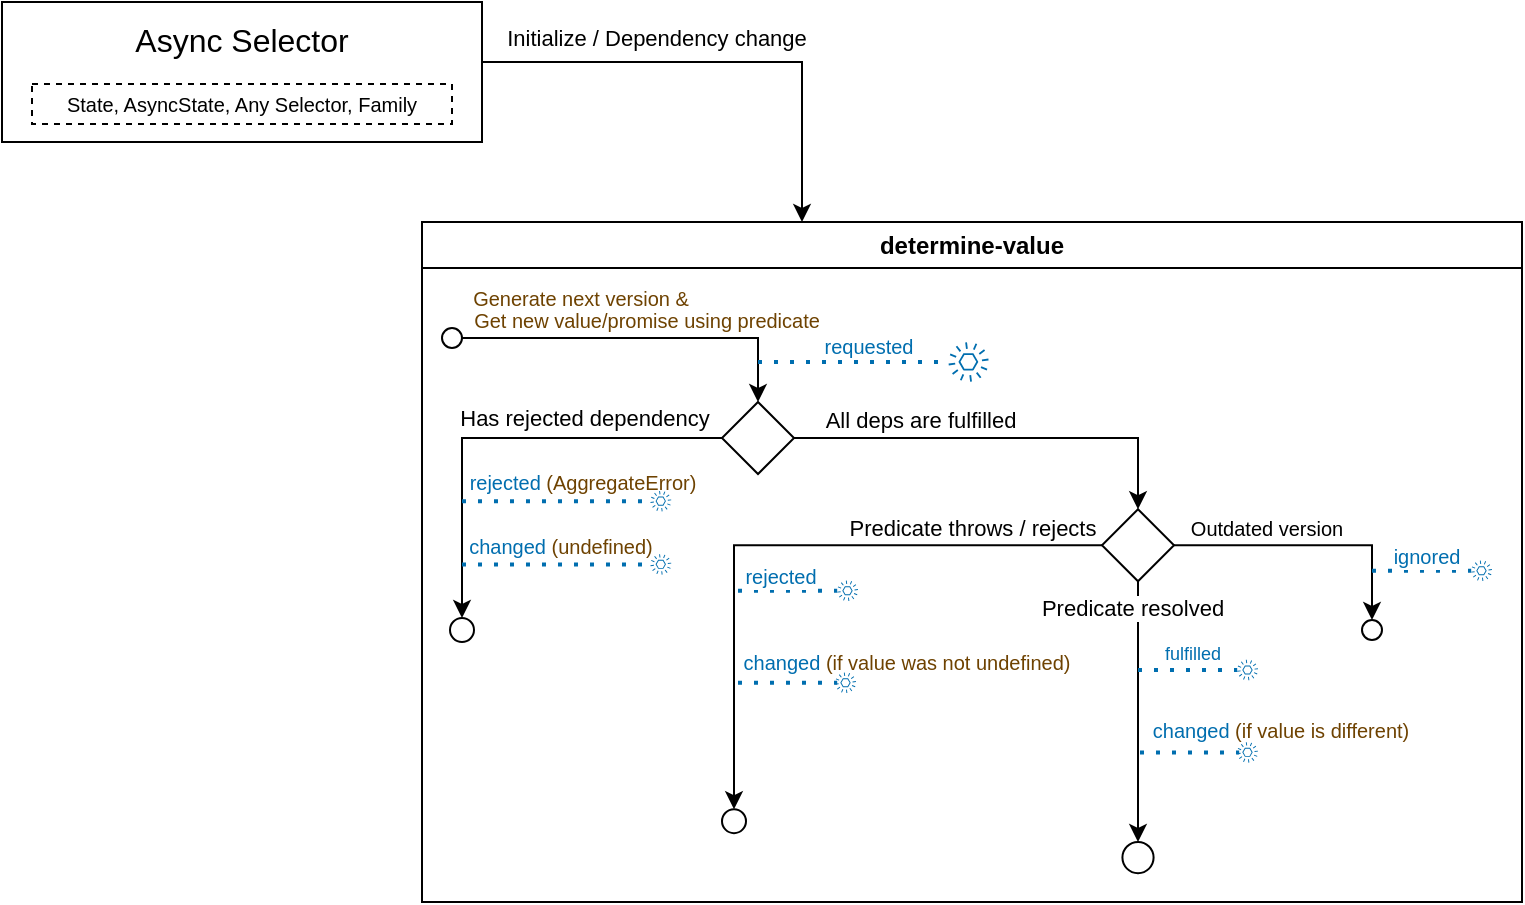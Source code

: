 <mxfile version="22.1.11" type="device">
  <diagram name="Page-1" id="QvSBZLEqIUIdHDqtxOwy">
    <mxGraphModel dx="1045" dy="642" grid="1" gridSize="10" guides="1" tooltips="1" connect="1" arrows="1" fold="1" page="1" pageScale="1" pageWidth="827" pageHeight="1169" math="0" shadow="0">
      <root>
        <mxCell id="0" />
        <mxCell id="1" parent="0" />
        <mxCell id="o502WZjlLaNd6FzAddv2-1" value="" style="rounded=0;whiteSpace=wrap;html=1;" vertex="1" parent="1">
          <mxGeometry x="40" y="50" width="240" height="70" as="geometry" />
        </mxCell>
        <mxCell id="o502WZjlLaNd6FzAddv2-2" value="Async Selector" style="text;html=1;strokeColor=none;fillColor=none;align=center;verticalAlign=middle;whiteSpace=wrap;rounded=0;fontSize=16;" vertex="1" parent="1">
          <mxGeometry x="105" y="54" width="110" height="30" as="geometry" />
        </mxCell>
        <mxCell id="o502WZjlLaNd6FzAddv2-3" value="" style="group" vertex="1" connectable="0" parent="1">
          <mxGeometry x="75" y="67" width="190" height="44" as="geometry" />
        </mxCell>
        <mxCell id="o502WZjlLaNd6FzAddv2-4" value="&lt;font style=&quot;font-size: 10px;&quot;&gt;State, AsyncState, Any Selector, Family&lt;/font&gt;" style="rounded=0;whiteSpace=wrap;html=1;dashed=1;" vertex="1" parent="o502WZjlLaNd6FzAddv2-3">
          <mxGeometry x="-20" y="24" width="210" height="20" as="geometry" />
        </mxCell>
        <mxCell id="o502WZjlLaNd6FzAddv2-5" value="determine-value" style="swimlane;whiteSpace=wrap;html=1;" vertex="1" parent="1">
          <mxGeometry x="250" y="160" width="550" height="340" as="geometry" />
        </mxCell>
        <mxCell id="o502WZjlLaNd6FzAddv2-6" style="edgeStyle=orthogonalEdgeStyle;rounded=0;orthogonalLoop=1;jettySize=auto;html=1;" edge="1" parent="o502WZjlLaNd6FzAddv2-5" source="o502WZjlLaNd6FzAddv2-8" target="o502WZjlLaNd6FzAddv2-13">
          <mxGeometry relative="1" as="geometry" />
        </mxCell>
        <mxCell id="o502WZjlLaNd6FzAddv2-7" value="&lt;font color=&quot;#6e4201&quot; style=&quot;font-size: 10px;&quot;&gt;Get new value/promise using predicate&lt;/font&gt;" style="edgeLabel;html=1;align=center;verticalAlign=middle;resizable=0;points=[];fontSize=10;" vertex="1" connectable="0" parent="o502WZjlLaNd6FzAddv2-6">
          <mxGeometry x="0.006" y="1" relative="1" as="geometry">
            <mxPoint x="1" y="-8" as="offset" />
          </mxGeometry>
        </mxCell>
        <mxCell id="o502WZjlLaNd6FzAddv2-8" value="" style="ellipse;whiteSpace=wrap;html=1;aspect=fixed;" vertex="1" parent="o502WZjlLaNd6FzAddv2-5">
          <mxGeometry x="10" y="53" width="10" height="10" as="geometry" />
        </mxCell>
        <mxCell id="o502WZjlLaNd6FzAddv2-50" value="" style="edgeStyle=orthogonalEdgeStyle;rounded=0;orthogonalLoop=1;jettySize=auto;html=1;" edge="1" parent="o502WZjlLaNd6FzAddv2-5" source="o502WZjlLaNd6FzAddv2-13" target="o502WZjlLaNd6FzAddv2-49">
          <mxGeometry relative="1" as="geometry">
            <mxPoint x="20" y="191" as="targetPoint" />
            <Array as="points">
              <mxPoint x="20" y="108" />
            </Array>
          </mxGeometry>
        </mxCell>
        <mxCell id="o502WZjlLaNd6FzAddv2-51" value="Has rejected dependency" style="edgeLabel;html=1;align=center;verticalAlign=middle;resizable=0;points=[];" vertex="1" connectable="0" parent="o502WZjlLaNd6FzAddv2-50">
          <mxGeometry x="-0.354" relative="1" as="geometry">
            <mxPoint x="2" y="-10" as="offset" />
          </mxGeometry>
        </mxCell>
        <mxCell id="o502WZjlLaNd6FzAddv2-81" style="edgeStyle=orthogonalEdgeStyle;rounded=0;orthogonalLoop=1;jettySize=auto;html=1;" edge="1" parent="o502WZjlLaNd6FzAddv2-5" source="o502WZjlLaNd6FzAddv2-13" target="o502WZjlLaNd6FzAddv2-83">
          <mxGeometry relative="1" as="geometry">
            <mxPoint x="290" y="141" as="targetPoint" />
          </mxGeometry>
        </mxCell>
        <mxCell id="o502WZjlLaNd6FzAddv2-82" value="All deps are fulfilled" style="edgeLabel;html=1;align=center;verticalAlign=middle;resizable=0;points=[];" vertex="1" connectable="0" parent="o502WZjlLaNd6FzAddv2-81">
          <mxGeometry x="-0.62" y="2" relative="1" as="geometry">
            <mxPoint x="23" y="-7" as="offset" />
          </mxGeometry>
        </mxCell>
        <mxCell id="o502WZjlLaNd6FzAddv2-13" value="" style="rhombus;whiteSpace=wrap;html=1;" vertex="1" parent="o502WZjlLaNd6FzAddv2-5">
          <mxGeometry x="150" y="90" width="36" height="36" as="geometry" />
        </mxCell>
        <mxCell id="o502WZjlLaNd6FzAddv2-23" value="" style="group" vertex="1" connectable="0" parent="o502WZjlLaNd6FzAddv2-5">
          <mxGeometry x="168" y="60" width="115.29" height="20" as="geometry" />
        </mxCell>
        <mxCell id="o502WZjlLaNd6FzAddv2-24" value="" style="endArrow=none;dashed=1;html=1;dashPattern=1 3;strokeWidth=2;rounded=0;fillColor=#1ba1e2;strokeColor=#006EAF;" edge="1" parent="o502WZjlLaNd6FzAddv2-23" target="o502WZjlLaNd6FzAddv2-26">
          <mxGeometry width="50" height="50" relative="1" as="geometry">
            <mxPoint y="10" as="sourcePoint" />
            <mxPoint x="20" y="30" as="targetPoint" />
          </mxGeometry>
        </mxCell>
        <mxCell id="o502WZjlLaNd6FzAddv2-25" value="&lt;font style=&quot;font-size: 10px;&quot;&gt;requested&lt;/font&gt;" style="edgeLabel;html=1;align=center;verticalAlign=middle;resizable=0;points=[];fontSize=9;fontColor=#006EAF;" vertex="1" connectable="0" parent="o502WZjlLaNd6FzAddv2-24">
          <mxGeometry x="0.211" relative="1" as="geometry">
            <mxPoint x="-3" y="-8" as="offset" />
          </mxGeometry>
        </mxCell>
        <mxCell id="o502WZjlLaNd6FzAddv2-26" value="" style="sketch=0;outlineConnect=0;fontColor=#ffffff;fillColor=#006EAF;strokeColor=#006EAF;dashed=0;verticalLabelPosition=bottom;verticalAlign=top;align=center;html=1;fontSize=12;fontStyle=0;aspect=fixed;pointerEvents=1;shape=mxgraph.aws4.event;" vertex="1" parent="o502WZjlLaNd6FzAddv2-23">
          <mxGeometry x="95.29" width="20" height="20" as="geometry" />
        </mxCell>
        <mxCell id="o502WZjlLaNd6FzAddv2-47" value="" style="group" vertex="1" connectable="0" parent="o502WZjlLaNd6FzAddv2-5">
          <mxGeometry x="288.29" y="120.0" width="60.0" height="10.409" as="geometry" />
        </mxCell>
        <mxCell id="o502WZjlLaNd6FzAddv2-49" value="" style="ellipse;whiteSpace=wrap;html=1;" vertex="1" parent="o502WZjlLaNd6FzAddv2-5">
          <mxGeometry x="14" y="198" width="12" height="12" as="geometry" />
        </mxCell>
        <mxCell id="o502WZjlLaNd6FzAddv2-87" value="" style="edgeStyle=orthogonalEdgeStyle;rounded=0;orthogonalLoop=1;jettySize=auto;html=1;" edge="1" parent="o502WZjlLaNd6FzAddv2-5" source="o502WZjlLaNd6FzAddv2-83" target="o502WZjlLaNd6FzAddv2-86">
          <mxGeometry relative="1" as="geometry" />
        </mxCell>
        <mxCell id="o502WZjlLaNd6FzAddv2-88" value="Predicate throws / rejects" style="edgeLabel;html=1;align=center;verticalAlign=middle;resizable=0;points=[];" vertex="1" connectable="0" parent="o502WZjlLaNd6FzAddv2-87">
          <mxGeometry x="-0.005" y="1" relative="1" as="geometry">
            <mxPoint x="92" y="-10" as="offset" />
          </mxGeometry>
        </mxCell>
        <mxCell id="o502WZjlLaNd6FzAddv2-99" value="" style="edgeStyle=orthogonalEdgeStyle;rounded=0;orthogonalLoop=1;jettySize=auto;html=1;" edge="1" parent="o502WZjlLaNd6FzAddv2-5" source="o502WZjlLaNd6FzAddv2-83" target="o502WZjlLaNd6FzAddv2-98">
          <mxGeometry relative="1" as="geometry" />
        </mxCell>
        <mxCell id="o502WZjlLaNd6FzAddv2-100" value="Predicate resolved" style="edgeLabel;html=1;align=center;verticalAlign=middle;resizable=0;points=[];" vertex="1" connectable="0" parent="o502WZjlLaNd6FzAddv2-99">
          <mxGeometry x="-0.741" y="2" relative="1" as="geometry">
            <mxPoint x="-5" y="-4" as="offset" />
          </mxGeometry>
        </mxCell>
        <mxCell id="o502WZjlLaNd6FzAddv2-83" value="" style="rhombus;whiteSpace=wrap;html=1;" vertex="1" parent="o502WZjlLaNd6FzAddv2-5">
          <mxGeometry x="340" y="143.61" width="36" height="36" as="geometry" />
        </mxCell>
        <mxCell id="o502WZjlLaNd6FzAddv2-73" style="edgeStyle=orthogonalEdgeStyle;rounded=0;orthogonalLoop=1;jettySize=auto;html=1;entryX=0.5;entryY=0;entryDx=0;entryDy=0;" edge="1" parent="o502WZjlLaNd6FzAddv2-5" target="o502WZjlLaNd6FzAddv2-75" source="o502WZjlLaNd6FzAddv2-83">
          <mxGeometry relative="1" as="geometry">
            <mxPoint x="387.71" y="148.2" as="sourcePoint" />
          </mxGeometry>
        </mxCell>
        <mxCell id="o502WZjlLaNd6FzAddv2-74" value="Outdated version" style="edgeLabel;html=1;align=center;verticalAlign=middle;resizable=0;points=[];rotation=0;fontSize=10;" vertex="1" connectable="0" parent="o502WZjlLaNd6FzAddv2-73">
          <mxGeometry x="-0.602" y="-1" relative="1" as="geometry">
            <mxPoint x="19" y="-10" as="offset" />
          </mxGeometry>
        </mxCell>
        <mxCell id="o502WZjlLaNd6FzAddv2-75" value="" style="ellipse;whiteSpace=wrap;html=1;aspect=fixed;" vertex="1" parent="o502WZjlLaNd6FzAddv2-5">
          <mxGeometry x="470" y="199.0" width="10" height="10" as="geometry" />
        </mxCell>
        <mxCell id="o502WZjlLaNd6FzAddv2-85" value="" style="group" vertex="1" connectable="0" parent="o502WZjlLaNd6FzAddv2-5">
          <mxGeometry x="475" y="169.2" width="60.0" height="10.409" as="geometry" />
        </mxCell>
        <mxCell id="o502WZjlLaNd6FzAddv2-76" value="" style="endArrow=none;dashed=1;html=1;dashPattern=1 3;strokeWidth=2;rounded=0;fillColor=#1ba1e2;strokeColor=#006EAF;" edge="1" parent="o502WZjlLaNd6FzAddv2-85" target="o502WZjlLaNd6FzAddv2-78">
          <mxGeometry width="50" height="50" relative="1" as="geometry">
            <mxPoint y="5.2" as="sourcePoint" />
            <mxPoint x="10.409" y="25.2" as="targetPoint" />
          </mxGeometry>
        </mxCell>
        <mxCell id="o502WZjlLaNd6FzAddv2-77" value="ignored" style="edgeLabel;html=1;align=center;verticalAlign=middle;resizable=0;points=[];fontSize=10;fontColor=#006EAF;" vertex="1" connectable="0" parent="o502WZjlLaNd6FzAddv2-76">
          <mxGeometry x="0.211" relative="1" as="geometry">
            <mxPoint x="-3" y="-8" as="offset" />
          </mxGeometry>
        </mxCell>
        <mxCell id="o502WZjlLaNd6FzAddv2-78" value="" style="sketch=0;outlineConnect=0;fontColor=#ffffff;fillColor=#006EAF;strokeColor=#006EAF;dashed=0;verticalLabelPosition=bottom;verticalAlign=top;align=center;html=1;fontSize=12;fontStyle=0;aspect=fixed;pointerEvents=1;shape=mxgraph.aws4.event;" vertex="1" parent="o502WZjlLaNd6FzAddv2-85">
          <mxGeometry x="49.591" width="10.409" height="10.409" as="geometry" />
        </mxCell>
        <mxCell id="o502WZjlLaNd6FzAddv2-86" value="" style="ellipse;whiteSpace=wrap;html=1;" vertex="1" parent="o502WZjlLaNd6FzAddv2-5">
          <mxGeometry x="150" y="293.59" width="12" height="12" as="geometry" />
        </mxCell>
        <mxCell id="o502WZjlLaNd6FzAddv2-98" value="" style="ellipse;whiteSpace=wrap;html=1;" vertex="1" parent="o502WZjlLaNd6FzAddv2-5">
          <mxGeometry x="350.21" y="310" width="15.59" height="15.59" as="geometry" />
        </mxCell>
        <mxCell id="o502WZjlLaNd6FzAddv2-107" value="" style="group" vertex="1" connectable="0" parent="o502WZjlLaNd6FzAddv2-5">
          <mxGeometry x="358" y="260" width="60.0" height="10.409" as="geometry" />
        </mxCell>
        <mxCell id="o502WZjlLaNd6FzAddv2-108" value="" style="endArrow=none;dashed=1;html=1;dashPattern=1 3;strokeWidth=2;rounded=0;fillColor=#1ba1e2;strokeColor=#006EAF;" edge="1" parent="o502WZjlLaNd6FzAddv2-107">
          <mxGeometry width="50" height="50" relative="1" as="geometry">
            <mxPoint x="1" y="5.2" as="sourcePoint" />
            <mxPoint x="50.591" y="5.204" as="targetPoint" />
          </mxGeometry>
        </mxCell>
        <mxCell id="o502WZjlLaNd6FzAddv2-109" value="changed &lt;font color=&quot;#6e4201&quot;&gt;(if value is different)&lt;/font&gt;" style="edgeLabel;html=1;align=center;verticalAlign=middle;resizable=0;points=[];fontSize=10;fontColor=#006EAF;" vertex="1" connectable="0" parent="o502WZjlLaNd6FzAddv2-108">
          <mxGeometry x="0.211" relative="1" as="geometry">
            <mxPoint x="40" y="-11" as="offset" />
          </mxGeometry>
        </mxCell>
        <mxCell id="o502WZjlLaNd6FzAddv2-110" value="" style="sketch=0;outlineConnect=0;fontColor=#ffffff;fillColor=#006EAF;strokeColor=#006EAF;dashed=0;verticalLabelPosition=bottom;verticalAlign=top;align=center;html=1;fontSize=12;fontStyle=0;aspect=fixed;pointerEvents=1;shape=mxgraph.aws4.event;" vertex="1" parent="o502WZjlLaNd6FzAddv2-107">
          <mxGeometry x="49.591" width="10.409" height="10.409" as="geometry" />
        </mxCell>
        <mxCell id="o502WZjlLaNd6FzAddv2-20" style="edgeStyle=orthogonalEdgeStyle;rounded=0;orthogonalLoop=1;jettySize=auto;html=1;" edge="1" parent="1" source="o502WZjlLaNd6FzAddv2-1" target="o502WZjlLaNd6FzAddv2-5">
          <mxGeometry relative="1" as="geometry">
            <Array as="points">
              <mxPoint x="440" y="80" />
            </Array>
          </mxGeometry>
        </mxCell>
        <mxCell id="o502WZjlLaNd6FzAddv2-21" value="Initialize / Dependency change" style="edgeLabel;html=1;align=center;verticalAlign=middle;resizable=0;points=[];" vertex="1" connectable="0" parent="o502WZjlLaNd6FzAddv2-20">
          <mxGeometry x="-0.627" y="1" relative="1" as="geometry">
            <mxPoint x="42" y="-11" as="offset" />
          </mxGeometry>
        </mxCell>
        <mxCell id="o502WZjlLaNd6FzAddv2-27" value="&lt;font color=&quot;#6e4201&quot; style=&quot;font-size: 10px;&quot;&gt;Generate next version &amp;amp;&lt;/font&gt;" style="edgeLabel;html=1;align=center;verticalAlign=middle;resizable=0;points=[];fontSize=10;" vertex="1" connectable="0" parent="1">
          <mxGeometry x="328.588" y="197.98" as="geometry" />
        </mxCell>
        <mxCell id="o502WZjlLaNd6FzAddv2-56" value="" style="group" vertex="1" connectable="0" parent="1">
          <mxGeometry x="270" y="294.39" width="114" height="10.41" as="geometry" />
        </mxCell>
        <mxCell id="o502WZjlLaNd6FzAddv2-57" value="" style="group" vertex="1" connectable="0" parent="o502WZjlLaNd6FzAddv2-56">
          <mxGeometry width="114" height="10.41" as="geometry" />
        </mxCell>
        <mxCell id="o502WZjlLaNd6FzAddv2-58" value="" style="endArrow=none;dashed=1;html=1;dashPattern=1 3;strokeWidth=2;rounded=0;fillColor=#1ba1e2;strokeColor=#006EAF;" edge="1" parent="o502WZjlLaNd6FzAddv2-57" target="o502WZjlLaNd6FzAddv2-60">
          <mxGeometry width="50" height="50" relative="1" as="geometry">
            <mxPoint y="5.201" as="sourcePoint" />
            <mxPoint x="19.776" y="25.204" as="targetPoint" />
          </mxGeometry>
        </mxCell>
        <mxCell id="o502WZjlLaNd6FzAddv2-59" value="rejected &lt;font color=&quot;#6e4201&quot; style=&quot;font-size: 10px;&quot;&gt;(AggregateError)&lt;/font&gt;" style="edgeLabel;html=1;align=center;verticalAlign=middle;resizable=0;points=[];fontSize=10;fontColor=#006EAF;" vertex="1" connectable="0" parent="o502WZjlLaNd6FzAddv2-58">
          <mxGeometry x="0.211" relative="1" as="geometry">
            <mxPoint x="3" y="-10" as="offset" />
          </mxGeometry>
        </mxCell>
        <mxCell id="o502WZjlLaNd6FzAddv2-60" value="" style="sketch=0;outlineConnect=0;fontColor=#ffffff;fillColor=#006EAF;strokeColor=#006EAF;dashed=0;verticalLabelPosition=bottom;verticalAlign=top;align=center;html=1;fontSize=12;fontStyle=0;aspect=fixed;pointerEvents=1;shape=mxgraph.aws4.event;" vertex="1" parent="o502WZjlLaNd6FzAddv2-57">
          <mxGeometry x="94.224" width="10.41" height="10.41" as="geometry" />
        </mxCell>
        <mxCell id="o502WZjlLaNd6FzAddv2-62" value="" style="group" vertex="1" connectable="0" parent="1">
          <mxGeometry x="270" y="326" width="114" height="10.41" as="geometry" />
        </mxCell>
        <mxCell id="o502WZjlLaNd6FzAddv2-63" value="" style="group" vertex="1" connectable="0" parent="o502WZjlLaNd6FzAddv2-62">
          <mxGeometry width="114" height="10.41" as="geometry" />
        </mxCell>
        <mxCell id="o502WZjlLaNd6FzAddv2-64" value="" style="endArrow=none;dashed=1;html=1;dashPattern=1 3;strokeWidth=2;rounded=0;fillColor=#1ba1e2;strokeColor=#006EAF;" edge="1" parent="o502WZjlLaNd6FzAddv2-63" target="o502WZjlLaNd6FzAddv2-66">
          <mxGeometry width="50" height="50" relative="1" as="geometry">
            <mxPoint y="5.201" as="sourcePoint" />
            <mxPoint x="19.776" y="25.204" as="targetPoint" />
          </mxGeometry>
        </mxCell>
        <mxCell id="o502WZjlLaNd6FzAddv2-65" value="changed&amp;nbsp;&lt;font color=&quot;#6e4201&quot; style=&quot;font-size: 10px;&quot;&gt;(undefined)&lt;/font&gt;" style="edgeLabel;html=1;align=center;verticalAlign=middle;resizable=0;points=[];fontSize=10;fontColor=#006EAF;" vertex="1" connectable="0" parent="o502WZjlLaNd6FzAddv2-64">
          <mxGeometry x="0.211" relative="1" as="geometry">
            <mxPoint x="-8" y="-9" as="offset" />
          </mxGeometry>
        </mxCell>
        <mxCell id="o502WZjlLaNd6FzAddv2-66" value="" style="sketch=0;outlineConnect=0;fontColor=#ffffff;fillColor=#006EAF;strokeColor=#006EAF;dashed=0;verticalLabelPosition=bottom;verticalAlign=top;align=center;html=1;fontSize=12;fontStyle=0;aspect=fixed;pointerEvents=1;shape=mxgraph.aws4.event;" vertex="1" parent="o502WZjlLaNd6FzAddv2-63">
          <mxGeometry x="94.224" width="10.41" height="10.41" as="geometry" />
        </mxCell>
        <mxCell id="o502WZjlLaNd6FzAddv2-89" value="" style="group" vertex="1" connectable="0" parent="1">
          <mxGeometry x="408" y="339.2" width="60.0" height="10.409" as="geometry" />
        </mxCell>
        <mxCell id="o502WZjlLaNd6FzAddv2-90" value="" style="endArrow=none;dashed=1;html=1;dashPattern=1 3;strokeWidth=2;rounded=0;fillColor=#1ba1e2;strokeColor=#006EAF;" edge="1" parent="o502WZjlLaNd6FzAddv2-89" target="o502WZjlLaNd6FzAddv2-92">
          <mxGeometry width="50" height="50" relative="1" as="geometry">
            <mxPoint y="5.2" as="sourcePoint" />
            <mxPoint x="10.409" y="25.2" as="targetPoint" />
          </mxGeometry>
        </mxCell>
        <mxCell id="o502WZjlLaNd6FzAddv2-91" value="rejected" style="edgeLabel;html=1;align=center;verticalAlign=middle;resizable=0;points=[];fontSize=10;fontColor=#006EAF;" vertex="1" connectable="0" parent="o502WZjlLaNd6FzAddv2-90">
          <mxGeometry x="0.211" relative="1" as="geometry">
            <mxPoint x="-9" y="-8" as="offset" />
          </mxGeometry>
        </mxCell>
        <mxCell id="o502WZjlLaNd6FzAddv2-92" value="" style="sketch=0;outlineConnect=0;fontColor=#ffffff;fillColor=#006EAF;strokeColor=#006EAF;dashed=0;verticalLabelPosition=bottom;verticalAlign=top;align=center;html=1;fontSize=12;fontStyle=0;aspect=fixed;pointerEvents=1;shape=mxgraph.aws4.event;" vertex="1" parent="o502WZjlLaNd6FzAddv2-89">
          <mxGeometry x="49.591" width="10.409" height="10.409" as="geometry" />
        </mxCell>
        <mxCell id="o502WZjlLaNd6FzAddv2-94" value="" style="group" vertex="1" connectable="0" parent="1">
          <mxGeometry x="407" y="385.2" width="60.0" height="10.409" as="geometry" />
        </mxCell>
        <mxCell id="o502WZjlLaNd6FzAddv2-95" value="" style="endArrow=none;dashed=1;html=1;dashPattern=1 3;strokeWidth=2;rounded=0;fillColor=#1ba1e2;strokeColor=#006EAF;" edge="1" parent="o502WZjlLaNd6FzAddv2-94">
          <mxGeometry width="50" height="50" relative="1" as="geometry">
            <mxPoint x="1" y="5.2" as="sourcePoint" />
            <mxPoint x="50.591" y="5.204" as="targetPoint" />
          </mxGeometry>
        </mxCell>
        <mxCell id="o502WZjlLaNd6FzAddv2-96" value="changed &lt;font color=&quot;#6e4201&quot;&gt;(if value was not undefined)&lt;/font&gt;" style="edgeLabel;html=1;align=center;verticalAlign=middle;resizable=0;points=[];fontSize=10;fontColor=#006EAF;" vertex="1" connectable="0" parent="o502WZjlLaNd6FzAddv2-95">
          <mxGeometry x="0.211" relative="1" as="geometry">
            <mxPoint x="54" y="-11" as="offset" />
          </mxGeometry>
        </mxCell>
        <mxCell id="o502WZjlLaNd6FzAddv2-97" value="" style="sketch=0;outlineConnect=0;fontColor=#ffffff;fillColor=#006EAF;strokeColor=#006EAF;dashed=0;verticalLabelPosition=bottom;verticalAlign=top;align=center;html=1;fontSize=12;fontStyle=0;aspect=fixed;pointerEvents=1;shape=mxgraph.aws4.event;" vertex="1" parent="o502WZjlLaNd6FzAddv2-94">
          <mxGeometry x="49.591" width="10.409" height="10.409" as="geometry" />
        </mxCell>
        <mxCell id="o502WZjlLaNd6FzAddv2-101" value="" style="group" vertex="1" connectable="0" parent="1">
          <mxGeometry x="608" y="374" width="60" height="20" as="geometry" />
        </mxCell>
        <mxCell id="o502WZjlLaNd6FzAddv2-102" value="" style="endArrow=none;dashed=1;html=1;dashPattern=1 3;strokeWidth=2;rounded=0;fillColor=#1ba1e2;strokeColor=#006EAF;" edge="1" parent="o502WZjlLaNd6FzAddv2-101" target="o502WZjlLaNd6FzAddv2-104">
          <mxGeometry width="50" height="50" relative="1" as="geometry">
            <mxPoint y="10" as="sourcePoint" />
            <mxPoint x="10.409" y="30" as="targetPoint" />
          </mxGeometry>
        </mxCell>
        <mxCell id="o502WZjlLaNd6FzAddv2-103" value="fulfilled" style="edgeLabel;html=1;align=center;verticalAlign=middle;resizable=0;points=[];fontSize=9;fontColor=#006EAF;" vertex="1" connectable="0" parent="o502WZjlLaNd6FzAddv2-102">
          <mxGeometry x="0.211" relative="1" as="geometry">
            <mxPoint x="-3" y="-8" as="offset" />
          </mxGeometry>
        </mxCell>
        <mxCell id="o502WZjlLaNd6FzAddv2-104" value="" style="sketch=0;outlineConnect=0;fontColor=#ffffff;fillColor=#006EAF;strokeColor=#006EAF;dashed=0;verticalLabelPosition=bottom;verticalAlign=top;align=center;html=1;fontSize=12;fontStyle=0;aspect=fixed;pointerEvents=1;shape=mxgraph.aws4.event;" vertex="1" parent="o502WZjlLaNd6FzAddv2-101">
          <mxGeometry x="49.591" y="4.8" width="10.409" height="10.409" as="geometry" />
        </mxCell>
      </root>
    </mxGraphModel>
  </diagram>
</mxfile>
